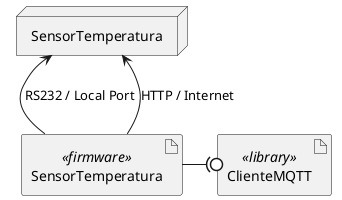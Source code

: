 @startuml

artifact SensorTemperatura <<firmware>>
artifact ClienteMQTT <<library>>

SensorTemperatura -(0 ClienteMQTT

node Hardware as "SensorTemperatura"

Hardware <-- SensorTemperatura: RS232 / Local Port
Hardware <-- SensorTemperatura: HTTP / Internet
@enduml     
